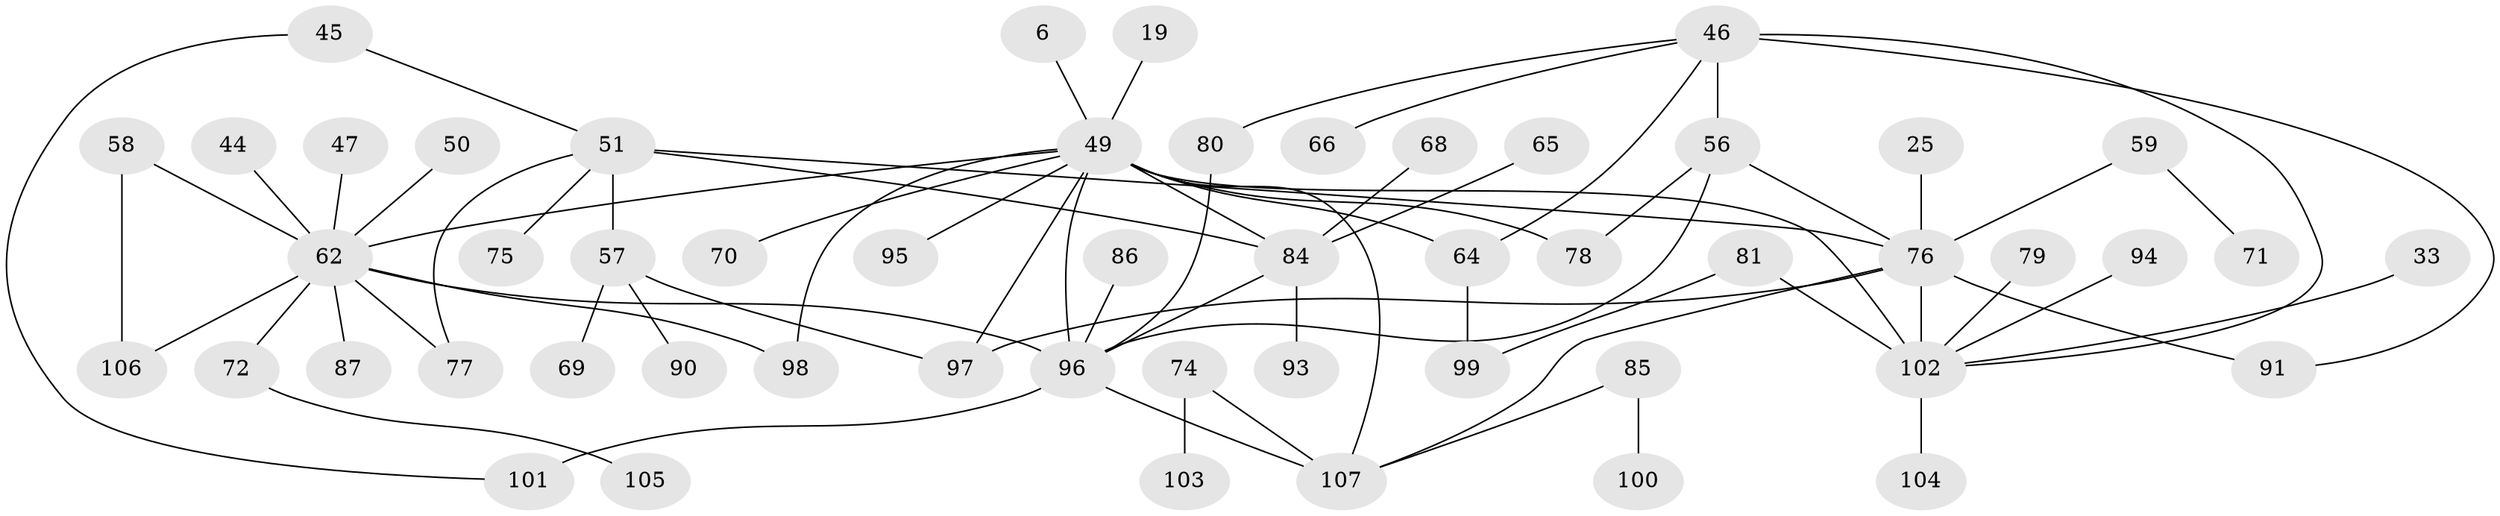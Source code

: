 // original degree distribution, {6: 0.028037383177570093, 5: 0.056074766355140186, 8: 0.009345794392523364, 10: 0.009345794392523364, 1: 0.2803738317757009, 7: 0.018691588785046728, 3: 0.22429906542056074, 2: 0.29906542056074764, 4: 0.07476635514018691}
// Generated by graph-tools (version 1.1) at 2025/40/03/09/25 04:40:57]
// undirected, 53 vertices, 70 edges
graph export_dot {
graph [start="1"]
  node [color=gray90,style=filled];
  6;
  19;
  25;
  33;
  44;
  45;
  46 [super="+17+32"];
  47;
  49 [super="+39+36+10"];
  50;
  51 [super="+38"];
  56 [super="+40"];
  57;
  58;
  59 [super="+43"];
  62 [super="+29+54+52"];
  64 [super="+63"];
  65;
  66;
  68;
  69;
  70;
  71;
  72;
  74;
  75;
  76 [super="+13+61"];
  77;
  78 [super="+28"];
  79;
  80 [super="+60"];
  81 [super="+30"];
  84 [super="+20"];
  85;
  86;
  87;
  90;
  91;
  93 [super="+12"];
  94;
  95 [super="+92"];
  96 [super="+83+53+22"];
  97 [super="+89+88"];
  98 [super="+21"];
  99;
  100;
  101;
  102 [super="+5+73+55"];
  103;
  104;
  105;
  106;
  107 [super="+42+82"];
  6 -- 49;
  19 -- 49;
  25 -- 76;
  33 -- 102;
  44 -- 62;
  45 -- 101;
  45 -- 51;
  46 -- 66;
  46 -- 56;
  46 -- 102 [weight=2];
  46 -- 91;
  46 -- 80;
  46 -- 64;
  47 -- 62;
  49 -- 98;
  49 -- 102 [weight=4];
  49 -- 70;
  49 -- 107;
  49 -- 78;
  49 -- 84 [weight=2];
  49 -- 95 [weight=2];
  49 -- 96;
  49 -- 97;
  49 -- 64;
  49 -- 62;
  50 -- 62;
  51 -- 84 [weight=2];
  51 -- 57;
  51 -- 75;
  51 -- 76;
  51 -- 77;
  56 -- 76;
  56 -- 78;
  56 -- 96 [weight=2];
  57 -- 69;
  57 -- 90;
  57 -- 97;
  58 -- 106;
  58 -- 62;
  59 -- 71;
  59 -- 76;
  62 -- 77;
  62 -- 96 [weight=2];
  62 -- 98 [weight=3];
  62 -- 72;
  62 -- 106;
  62 -- 87;
  64 -- 99;
  65 -- 84;
  68 -- 84;
  72 -- 105;
  74 -- 103;
  74 -- 107;
  76 -- 102 [weight=2];
  76 -- 91;
  76 -- 107;
  76 -- 97 [weight=2];
  79 -- 102;
  80 -- 96;
  81 -- 99;
  81 -- 102;
  84 -- 96;
  84 -- 93;
  85 -- 100;
  85 -- 107;
  86 -- 96;
  94 -- 102;
  96 -- 101 [weight=2];
  96 -- 107 [weight=2];
  102 -- 104;
}
